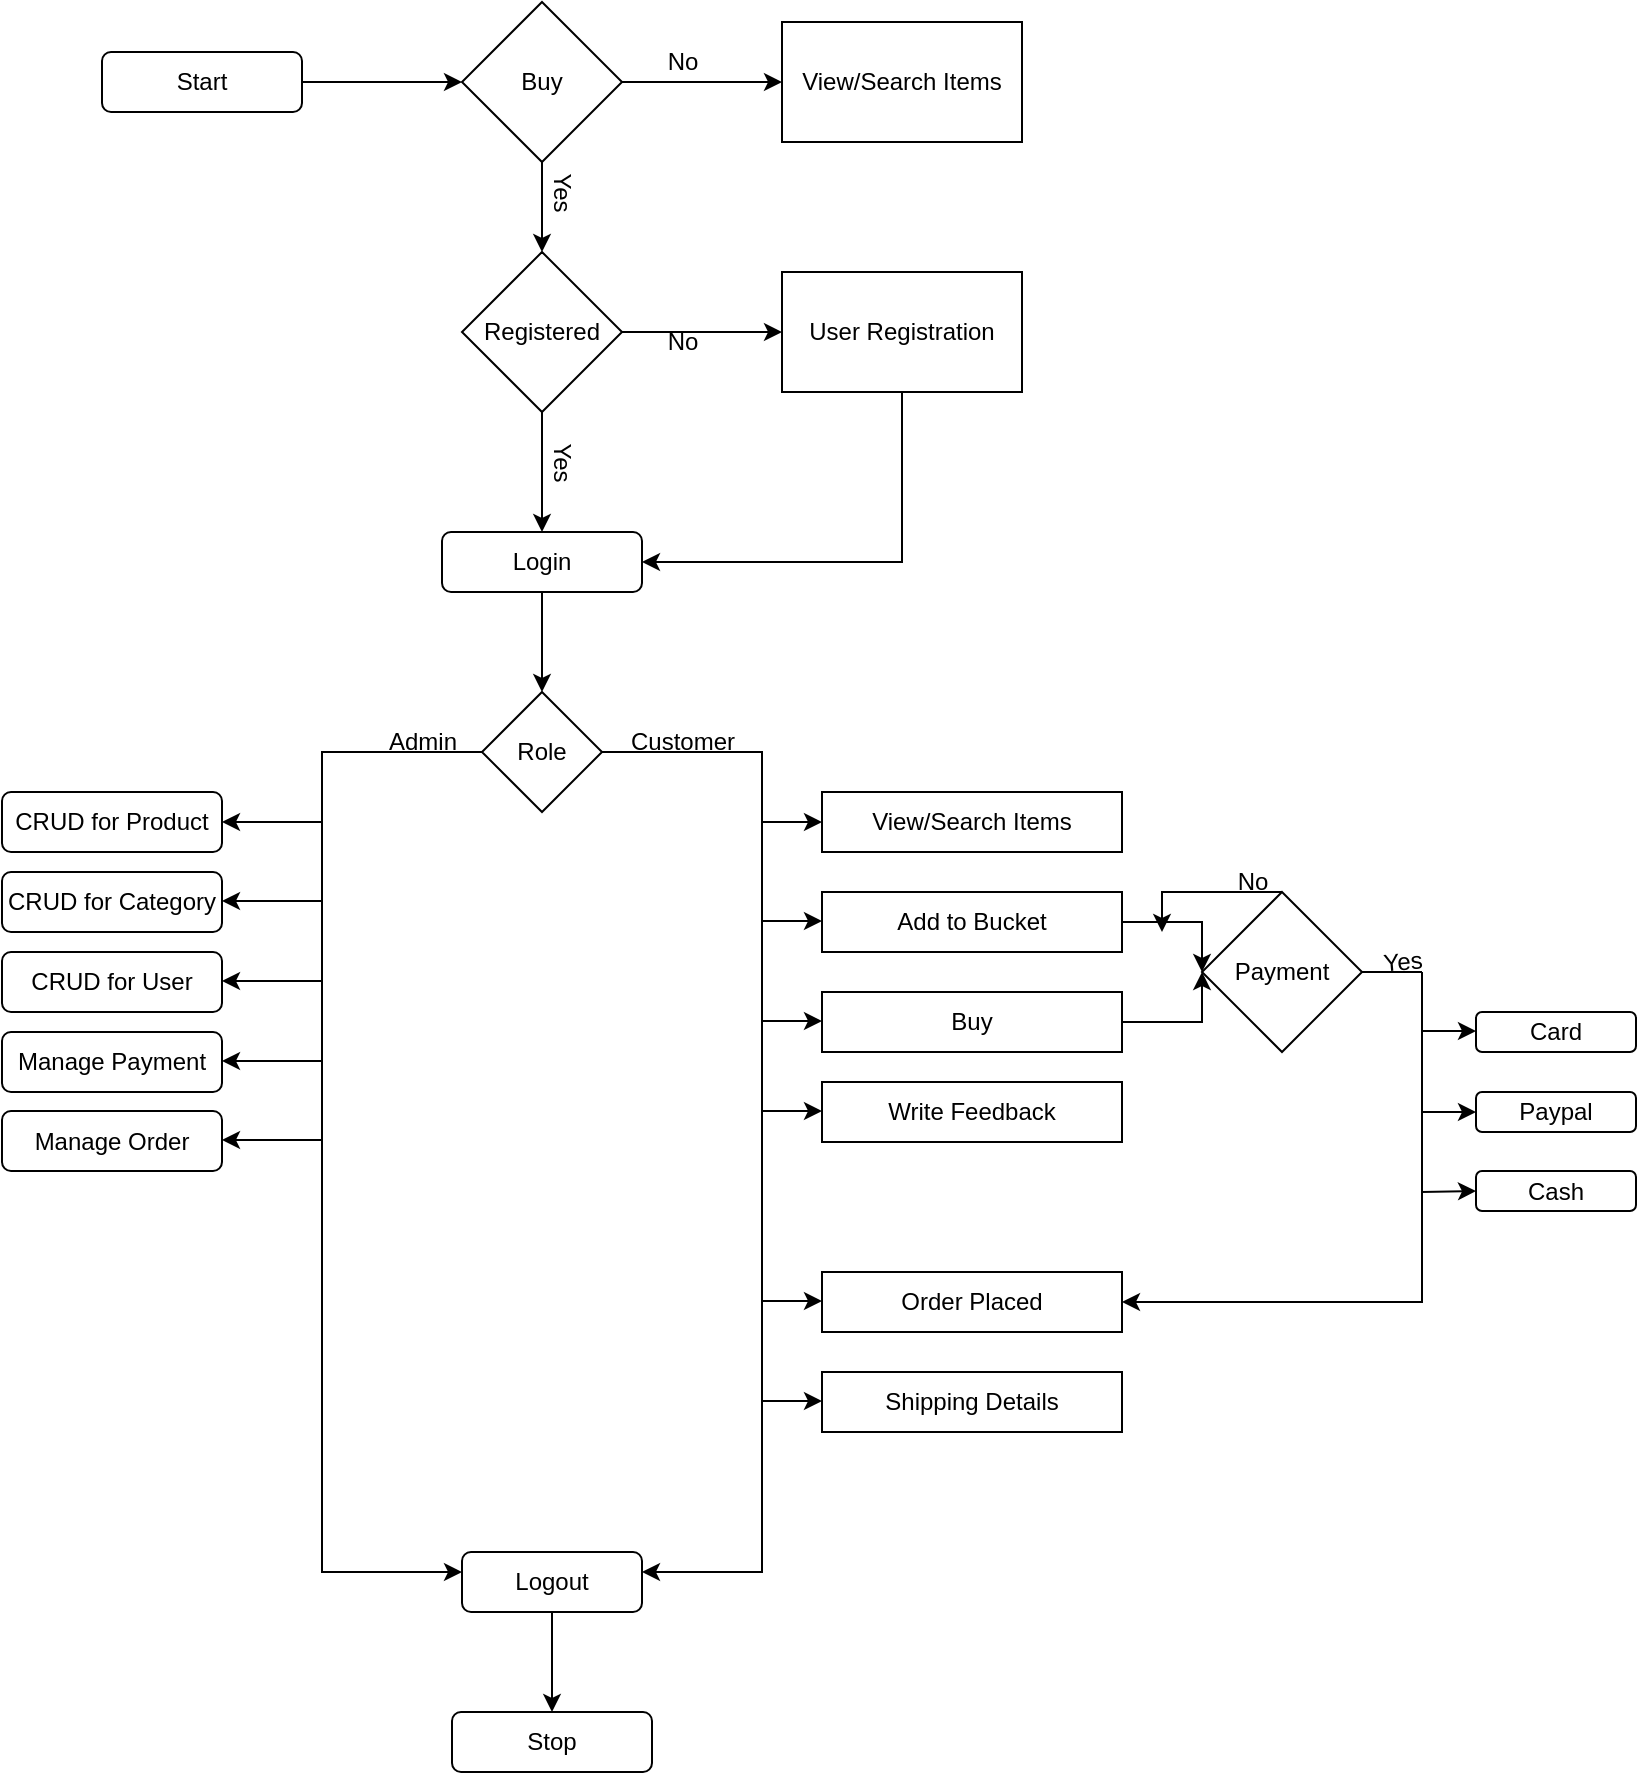 <mxfile version="20.8.17" type="device"><diagram id="C5RBs43oDa-KdzZeNtuy" name="Page-1"><mxGraphModel dx="1674" dy="764" grid="1" gridSize="10" guides="1" tooltips="1" connect="1" arrows="1" fold="1" page="1" pageScale="1" pageWidth="827" pageHeight="1169" math="0" shadow="0"><root><mxCell id="WIyWlLk6GJQsqaUBKTNV-0"/><mxCell id="WIyWlLk6GJQsqaUBKTNV-1" parent="WIyWlLk6GJQsqaUBKTNV-0"/><mxCell id="c40pM8-BlspNn6ZxB86o-2" value="Start" style="rounded=1;whiteSpace=wrap;html=1;" vertex="1" parent="WIyWlLk6GJQsqaUBKTNV-1"><mxGeometry x="60" y="40" width="100" height="30" as="geometry"/></mxCell><mxCell id="c40pM8-BlspNn6ZxB86o-3" value="" style="endArrow=classic;html=1;rounded=0;exitX=1;exitY=0.5;exitDx=0;exitDy=0;" edge="1" parent="WIyWlLk6GJQsqaUBKTNV-1" source="c40pM8-BlspNn6ZxB86o-2"><mxGeometry width="50" height="50" relative="1" as="geometry"><mxPoint x="390" y="320" as="sourcePoint"/><mxPoint x="240" y="55" as="targetPoint"/></mxGeometry></mxCell><mxCell id="c40pM8-BlspNn6ZxB86o-4" value="Registered" style="rhombus;whiteSpace=wrap;html=1;" vertex="1" parent="WIyWlLk6GJQsqaUBKTNV-1"><mxGeometry x="240" y="140" width="80" height="80" as="geometry"/></mxCell><mxCell id="c40pM8-BlspNn6ZxB86o-5" value="Buy" style="rhombus;whiteSpace=wrap;html=1;" vertex="1" parent="WIyWlLk6GJQsqaUBKTNV-1"><mxGeometry x="240" y="15" width="80" height="80" as="geometry"/></mxCell><mxCell id="c40pM8-BlspNn6ZxB86o-6" value="" style="endArrow=classic;html=1;rounded=0;exitX=1;exitY=0.5;exitDx=0;exitDy=0;" edge="1" parent="WIyWlLk6GJQsqaUBKTNV-1" source="c40pM8-BlspNn6ZxB86o-5"><mxGeometry width="50" height="50" relative="1" as="geometry"><mxPoint x="390" y="320" as="sourcePoint"/><mxPoint x="400" y="55" as="targetPoint"/></mxGeometry></mxCell><mxCell id="c40pM8-BlspNn6ZxB86o-7" value="No" style="text;html=1;align=center;verticalAlign=middle;resizable=0;points=[];autosize=1;strokeColor=none;fillColor=none;" vertex="1" parent="WIyWlLk6GJQsqaUBKTNV-1"><mxGeometry x="330" y="30" width="40" height="30" as="geometry"/></mxCell><mxCell id="c40pM8-BlspNn6ZxB86o-8" value="View/Search Items" style="rounded=0;whiteSpace=wrap;html=1;" vertex="1" parent="WIyWlLk6GJQsqaUBKTNV-1"><mxGeometry x="400" y="25" width="120" height="60" as="geometry"/></mxCell><mxCell id="c40pM8-BlspNn6ZxB86o-9" value="" style="endArrow=classic;html=1;rounded=0;exitX=0.5;exitY=1;exitDx=0;exitDy=0;" edge="1" parent="WIyWlLk6GJQsqaUBKTNV-1" source="c40pM8-BlspNn6ZxB86o-5"><mxGeometry width="50" height="50" relative="1" as="geometry"><mxPoint x="390" y="320" as="sourcePoint"/><mxPoint x="280" y="140" as="targetPoint"/></mxGeometry></mxCell><mxCell id="c40pM8-BlspNn6ZxB86o-10" value="Yes" style="text;html=1;align=center;verticalAlign=middle;resizable=0;points=[];autosize=1;strokeColor=none;fillColor=none;rotation=90;" vertex="1" parent="WIyWlLk6GJQsqaUBKTNV-1"><mxGeometry x="270" y="95" width="40" height="30" as="geometry"/></mxCell><mxCell id="c40pM8-BlspNn6ZxB86o-11" value="" style="endArrow=classic;html=1;rounded=0;exitX=1;exitY=0.5;exitDx=0;exitDy=0;entryX=0;entryY=0.5;entryDx=0;entryDy=0;" edge="1" parent="WIyWlLk6GJQsqaUBKTNV-1" source="c40pM8-BlspNn6ZxB86o-4" target="c40pM8-BlspNn6ZxB86o-13"><mxGeometry width="50" height="50" relative="1" as="geometry"><mxPoint x="390" y="320" as="sourcePoint"/><mxPoint x="400" y="200" as="targetPoint"/></mxGeometry></mxCell><mxCell id="c40pM8-BlspNn6ZxB86o-12" value="No" style="text;html=1;align=center;verticalAlign=middle;resizable=0;points=[];autosize=1;strokeColor=none;fillColor=none;" vertex="1" parent="WIyWlLk6GJQsqaUBKTNV-1"><mxGeometry x="330" y="170" width="40" height="30" as="geometry"/></mxCell><mxCell id="c40pM8-BlspNn6ZxB86o-13" value="User Registration" style="rounded=0;whiteSpace=wrap;html=1;" vertex="1" parent="WIyWlLk6GJQsqaUBKTNV-1"><mxGeometry x="400" y="150" width="120" height="60" as="geometry"/></mxCell><mxCell id="c40pM8-BlspNn6ZxB86o-14" value="" style="endArrow=classic;html=1;rounded=0;exitX=0.5;exitY=1;exitDx=0;exitDy=0;" edge="1" parent="WIyWlLk6GJQsqaUBKTNV-1" source="c40pM8-BlspNn6ZxB86o-4"><mxGeometry width="50" height="50" relative="1" as="geometry"><mxPoint x="390" y="320" as="sourcePoint"/><mxPoint x="280" y="280" as="targetPoint"/></mxGeometry></mxCell><mxCell id="c40pM8-BlspNn6ZxB86o-15" value="Yes" style="text;html=1;align=center;verticalAlign=middle;resizable=0;points=[];autosize=1;strokeColor=none;fillColor=none;rotation=90;" vertex="1" parent="WIyWlLk6GJQsqaUBKTNV-1"><mxGeometry x="270" y="230" width="40" height="30" as="geometry"/></mxCell><mxCell id="c40pM8-BlspNn6ZxB86o-16" value="View/Search Items" style="rounded=0;whiteSpace=wrap;html=1;" vertex="1" parent="WIyWlLk6GJQsqaUBKTNV-1"><mxGeometry x="420" y="410" width="150" height="30" as="geometry"/></mxCell><mxCell id="c40pM8-BlspNn6ZxB86o-18" value="Add to Bucket" style="rounded=0;whiteSpace=wrap;html=1;" vertex="1" parent="WIyWlLk6GJQsqaUBKTNV-1"><mxGeometry x="420" y="460" width="150" height="30" as="geometry"/></mxCell><mxCell id="c40pM8-BlspNn6ZxB86o-19" value="Login" style="rounded=1;whiteSpace=wrap;html=1;" vertex="1" parent="WIyWlLk6GJQsqaUBKTNV-1"><mxGeometry x="230" y="280" width="100" height="30" as="geometry"/></mxCell><mxCell id="c40pM8-BlspNn6ZxB86o-20" value="" style="endArrow=classic;html=1;rounded=0;exitX=0.5;exitY=1;exitDx=0;exitDy=0;" edge="1" parent="WIyWlLk6GJQsqaUBKTNV-1" source="c40pM8-BlspNn6ZxB86o-19"><mxGeometry width="50" height="50" relative="1" as="geometry"><mxPoint x="390" y="420" as="sourcePoint"/><mxPoint x="280" y="360" as="targetPoint"/></mxGeometry></mxCell><mxCell id="c40pM8-BlspNn6ZxB86o-21" value="Role" style="rhombus;whiteSpace=wrap;html=1;" vertex="1" parent="WIyWlLk6GJQsqaUBKTNV-1"><mxGeometry x="250" y="360" width="60" height="60" as="geometry"/></mxCell><mxCell id="c40pM8-BlspNn6ZxB86o-22" value="" style="endArrow=classic;html=1;rounded=0;exitX=1;exitY=0.5;exitDx=0;exitDy=0;" edge="1" parent="WIyWlLk6GJQsqaUBKTNV-1" source="c40pM8-BlspNn6ZxB86o-21"><mxGeometry width="50" height="50" relative="1" as="geometry"><mxPoint x="390" y="420" as="sourcePoint"/><mxPoint x="330" y="800" as="targetPoint"/><Array as="points"><mxPoint x="390" y="390"/><mxPoint x="390" y="800"/></Array></mxGeometry></mxCell><mxCell id="c40pM8-BlspNn6ZxB86o-23" value="Customer" style="text;html=1;align=center;verticalAlign=middle;resizable=0;points=[];autosize=1;strokeColor=none;fillColor=none;" vertex="1" parent="WIyWlLk6GJQsqaUBKTNV-1"><mxGeometry x="310" y="370" width="80" height="30" as="geometry"/></mxCell><mxCell id="c40pM8-BlspNn6ZxB86o-24" value="" style="endArrow=classic;html=1;rounded=0;exitX=0;exitY=0.5;exitDx=0;exitDy=0;" edge="1" parent="WIyWlLk6GJQsqaUBKTNV-1" source="c40pM8-BlspNn6ZxB86o-21"><mxGeometry width="50" height="50" relative="1" as="geometry"><mxPoint x="390" y="420" as="sourcePoint"/><mxPoint x="240" y="800" as="targetPoint"/><Array as="points"><mxPoint x="170" y="390"/><mxPoint x="170" y="800"/></Array></mxGeometry></mxCell><mxCell id="c40pM8-BlspNn6ZxB86o-25" value="Admin" style="text;html=1;align=center;verticalAlign=middle;resizable=0;points=[];autosize=1;strokeColor=none;fillColor=none;" vertex="1" parent="WIyWlLk6GJQsqaUBKTNV-1"><mxGeometry x="190" y="370" width="60" height="30" as="geometry"/></mxCell><mxCell id="c40pM8-BlspNn6ZxB86o-27" value="" style="endArrow=classic;html=1;rounded=0;exitX=0.5;exitY=1;exitDx=0;exitDy=0;entryX=1;entryY=0.5;entryDx=0;entryDy=0;" edge="1" parent="WIyWlLk6GJQsqaUBKTNV-1" source="c40pM8-BlspNn6ZxB86o-13" target="c40pM8-BlspNn6ZxB86o-19"><mxGeometry width="50" height="50" relative="1" as="geometry"><mxPoint x="390" y="420" as="sourcePoint"/><mxPoint x="440" y="370" as="targetPoint"/><Array as="points"><mxPoint x="460" y="295"/></Array></mxGeometry></mxCell><mxCell id="c40pM8-BlspNn6ZxB86o-28" value="CRUD for Product" style="rounded=1;whiteSpace=wrap;html=1;" vertex="1" parent="WIyWlLk6GJQsqaUBKTNV-1"><mxGeometry x="10" y="410" width="110" height="30" as="geometry"/></mxCell><mxCell id="c40pM8-BlspNn6ZxB86o-29" value="CRUD for Category" style="rounded=1;whiteSpace=wrap;html=1;" vertex="1" parent="WIyWlLk6GJQsqaUBKTNV-1"><mxGeometry x="10" y="450" width="110" height="30" as="geometry"/></mxCell><mxCell id="c40pM8-BlspNn6ZxB86o-30" value="CRUD for User" style="rounded=1;whiteSpace=wrap;html=1;" vertex="1" parent="WIyWlLk6GJQsqaUBKTNV-1"><mxGeometry x="10" y="490" width="110" height="30" as="geometry"/></mxCell><mxCell id="c40pM8-BlspNn6ZxB86o-31" value="Manage Payment" style="rounded=1;whiteSpace=wrap;html=1;" vertex="1" parent="WIyWlLk6GJQsqaUBKTNV-1"><mxGeometry x="10" y="530" width="110" height="30" as="geometry"/></mxCell><mxCell id="c40pM8-BlspNn6ZxB86o-32" value="Manage Order" style="rounded=1;whiteSpace=wrap;html=1;" vertex="1" parent="WIyWlLk6GJQsqaUBKTNV-1"><mxGeometry x="10" y="569.5" width="110" height="30" as="geometry"/></mxCell><mxCell id="c40pM8-BlspNn6ZxB86o-33" value="" style="endArrow=classic;html=1;rounded=0;entryX=1;entryY=0.5;entryDx=0;entryDy=0;" edge="1" parent="WIyWlLk6GJQsqaUBKTNV-1" target="c40pM8-BlspNn6ZxB86o-28"><mxGeometry width="50" height="50" relative="1" as="geometry"><mxPoint x="170" y="425" as="sourcePoint"/><mxPoint x="440" y="360" as="targetPoint"/></mxGeometry></mxCell><mxCell id="c40pM8-BlspNn6ZxB86o-34" value="" style="endArrow=classic;html=1;rounded=0;entryX=1;entryY=0.5;entryDx=0;entryDy=0;" edge="1" parent="WIyWlLk6GJQsqaUBKTNV-1"><mxGeometry width="50" height="50" relative="1" as="geometry"><mxPoint x="170" y="464.5" as="sourcePoint"/><mxPoint x="120" y="464.5" as="targetPoint"/><Array as="points"><mxPoint x="140" y="464.5"/></Array></mxGeometry></mxCell><mxCell id="c40pM8-BlspNn6ZxB86o-35" value="" style="endArrow=classic;html=1;rounded=0;entryX=1;entryY=0.5;entryDx=0;entryDy=0;" edge="1" parent="WIyWlLk6GJQsqaUBKTNV-1"><mxGeometry width="50" height="50" relative="1" as="geometry"><mxPoint x="170" y="504.5" as="sourcePoint"/><mxPoint x="120" y="504.5" as="targetPoint"/><Array as="points"><mxPoint x="140" y="504.5"/></Array></mxGeometry></mxCell><mxCell id="c40pM8-BlspNn6ZxB86o-36" value="" style="endArrow=classic;html=1;rounded=0;entryX=1;entryY=0.5;entryDx=0;entryDy=0;" edge="1" parent="WIyWlLk6GJQsqaUBKTNV-1"><mxGeometry width="50" height="50" relative="1" as="geometry"><mxPoint x="170" y="544.5" as="sourcePoint"/><mxPoint x="120" y="544.5" as="targetPoint"/><Array as="points"><mxPoint x="140" y="544.5"/></Array></mxGeometry></mxCell><mxCell id="c40pM8-BlspNn6ZxB86o-37" value="" style="endArrow=classic;html=1;rounded=0;entryX=1;entryY=0.5;entryDx=0;entryDy=0;" edge="1" parent="WIyWlLk6GJQsqaUBKTNV-1"><mxGeometry width="50" height="50" relative="1" as="geometry"><mxPoint x="170" y="584" as="sourcePoint"/><mxPoint x="120" y="584" as="targetPoint"/><Array as="points"><mxPoint x="140" y="584"/></Array></mxGeometry></mxCell><mxCell id="c40pM8-BlspNn6ZxB86o-38" value="Buy" style="rounded=0;whiteSpace=wrap;html=1;" vertex="1" parent="WIyWlLk6GJQsqaUBKTNV-1"><mxGeometry x="420" y="510" width="150" height="30" as="geometry"/></mxCell><mxCell id="c40pM8-BlspNn6ZxB86o-40" value="Write Feedback" style="rounded=0;whiteSpace=wrap;html=1;" vertex="1" parent="WIyWlLk6GJQsqaUBKTNV-1"><mxGeometry x="420" y="555" width="150" height="30" as="geometry"/></mxCell><mxCell id="c40pM8-BlspNn6ZxB86o-42" value="" style="endArrow=classic;html=1;rounded=0;entryX=0;entryY=0.5;entryDx=0;entryDy=0;" edge="1" parent="WIyWlLk6GJQsqaUBKTNV-1" target="c40pM8-BlspNn6ZxB86o-16"><mxGeometry width="50" height="50" relative="1" as="geometry"><mxPoint x="390" y="425" as="sourcePoint"/><mxPoint x="440" y="360" as="targetPoint"/></mxGeometry></mxCell><mxCell id="c40pM8-BlspNn6ZxB86o-43" value="" style="endArrow=classic;html=1;rounded=0;entryX=0;entryY=0.5;entryDx=0;entryDy=0;" edge="1" parent="WIyWlLk6GJQsqaUBKTNV-1"><mxGeometry width="50" height="50" relative="1" as="geometry"><mxPoint x="390" y="474.5" as="sourcePoint"/><mxPoint x="420" y="474.5" as="targetPoint"/></mxGeometry></mxCell><mxCell id="c40pM8-BlspNn6ZxB86o-44" value="" style="endArrow=classic;html=1;rounded=0;entryX=0;entryY=0.5;entryDx=0;entryDy=0;" edge="1" parent="WIyWlLk6GJQsqaUBKTNV-1"><mxGeometry width="50" height="50" relative="1" as="geometry"><mxPoint x="390" y="524.5" as="sourcePoint"/><mxPoint x="420" y="524.5" as="targetPoint"/></mxGeometry></mxCell><mxCell id="c40pM8-BlspNn6ZxB86o-45" value="" style="endArrow=classic;html=1;rounded=0;entryX=0;entryY=0.5;entryDx=0;entryDy=0;" edge="1" parent="WIyWlLk6GJQsqaUBKTNV-1"><mxGeometry width="50" height="50" relative="1" as="geometry"><mxPoint x="390" y="569.5" as="sourcePoint"/><mxPoint x="420" y="569.5" as="targetPoint"/></mxGeometry></mxCell><mxCell id="c40pM8-BlspNn6ZxB86o-46" value="Payment" style="rhombus;whiteSpace=wrap;html=1;" vertex="1" parent="WIyWlLk6GJQsqaUBKTNV-1"><mxGeometry x="610" y="460" width="80" height="80" as="geometry"/></mxCell><mxCell id="c40pM8-BlspNn6ZxB86o-47" value="" style="endArrow=classic;html=1;rounded=0;exitX=1;exitY=0.5;exitDx=0;exitDy=0;" edge="1" parent="WIyWlLk6GJQsqaUBKTNV-1" source="c40pM8-BlspNn6ZxB86o-18"><mxGeometry width="50" height="50" relative="1" as="geometry"><mxPoint x="390" y="410" as="sourcePoint"/><mxPoint x="610" y="500" as="targetPoint"/><Array as="points"><mxPoint x="610" y="475"/></Array></mxGeometry></mxCell><mxCell id="c40pM8-BlspNn6ZxB86o-48" value="" style="endArrow=classic;html=1;rounded=0;exitX=1;exitY=0.5;exitDx=0;exitDy=0;" edge="1" parent="WIyWlLk6GJQsqaUBKTNV-1" source="c40pM8-BlspNn6ZxB86o-38"><mxGeometry width="50" height="50" relative="1" as="geometry"><mxPoint x="390" y="410" as="sourcePoint"/><mxPoint x="610" y="500" as="targetPoint"/><Array as="points"><mxPoint x="610" y="525"/></Array></mxGeometry></mxCell><mxCell id="c40pM8-BlspNn6ZxB86o-49" value="" style="endArrow=classic;html=1;rounded=0;exitX=0.5;exitY=0;exitDx=0;exitDy=0;" edge="1" parent="WIyWlLk6GJQsqaUBKTNV-1" source="c40pM8-BlspNn6ZxB86o-46"><mxGeometry width="50" height="50" relative="1" as="geometry"><mxPoint x="670" y="450" as="sourcePoint"/><mxPoint x="590" y="480" as="targetPoint"/><Array as="points"><mxPoint x="590" y="460"/></Array></mxGeometry></mxCell><mxCell id="c40pM8-BlspNn6ZxB86o-50" value="No" style="text;html=1;align=center;verticalAlign=middle;resizable=0;points=[];autosize=1;strokeColor=none;fillColor=none;" vertex="1" parent="WIyWlLk6GJQsqaUBKTNV-1"><mxGeometry x="615" y="440" width="40" height="30" as="geometry"/></mxCell><mxCell id="c40pM8-BlspNn6ZxB86o-52" value="" style="endArrow=none;html=1;rounded=0;entryX=1;entryY=0.5;entryDx=0;entryDy=0;" edge="1" parent="WIyWlLk6GJQsqaUBKTNV-1" target="c40pM8-BlspNn6ZxB86o-46"><mxGeometry width="50" height="50" relative="1" as="geometry"><mxPoint x="720" y="500" as="sourcePoint"/><mxPoint x="440" y="360" as="targetPoint"/></mxGeometry></mxCell><mxCell id="c40pM8-BlspNn6ZxB86o-54" value="" style="endArrow=classic;html=1;rounded=0;entryX=0;entryY=0.5;entryDx=0;entryDy=0;" edge="1" parent="WIyWlLk6GJQsqaUBKTNV-1" target="c40pM8-BlspNn6ZxB86o-61"><mxGeometry width="50" height="50" relative="1" as="geometry"><mxPoint x="720" y="500" as="sourcePoint"/><mxPoint x="720" y="640" as="targetPoint"/><Array as="points"><mxPoint x="720" y="610"/></Array></mxGeometry></mxCell><mxCell id="c40pM8-BlspNn6ZxB86o-57" value="Yes" style="text;html=1;align=center;verticalAlign=middle;resizable=0;points=[];autosize=1;strokeColor=none;fillColor=none;rotation=355;" vertex="1" parent="WIyWlLk6GJQsqaUBKTNV-1"><mxGeometry x="690" y="480" width="40" height="30" as="geometry"/></mxCell><mxCell id="c40pM8-BlspNn6ZxB86o-59" value="Card" style="rounded=1;whiteSpace=wrap;html=1;" vertex="1" parent="WIyWlLk6GJQsqaUBKTNV-1"><mxGeometry x="747" y="520" width="80" height="20" as="geometry"/></mxCell><mxCell id="c40pM8-BlspNn6ZxB86o-60" value="Paypal" style="rounded=1;whiteSpace=wrap;html=1;" vertex="1" parent="WIyWlLk6GJQsqaUBKTNV-1"><mxGeometry x="747" y="560" width="80" height="20" as="geometry"/></mxCell><mxCell id="c40pM8-BlspNn6ZxB86o-61" value="Cash" style="rounded=1;whiteSpace=wrap;html=1;" vertex="1" parent="WIyWlLk6GJQsqaUBKTNV-1"><mxGeometry x="747" y="599.5" width="80" height="20" as="geometry"/></mxCell><mxCell id="c40pM8-BlspNn6ZxB86o-65" value="" style="endArrow=classic;html=1;rounded=0;entryX=0;entryY=0.5;entryDx=0;entryDy=0;" edge="1" parent="WIyWlLk6GJQsqaUBKTNV-1" target="c40pM8-BlspNn6ZxB86o-60"><mxGeometry width="50" height="50" relative="1" as="geometry"><mxPoint x="720" y="570" as="sourcePoint"/><mxPoint x="440" y="460" as="targetPoint"/></mxGeometry></mxCell><mxCell id="c40pM8-BlspNn6ZxB86o-66" value="" style="endArrow=classic;html=1;rounded=0;entryX=0;entryY=0.5;entryDx=0;entryDy=0;" edge="1" parent="WIyWlLk6GJQsqaUBKTNV-1"><mxGeometry width="50" height="50" relative="1" as="geometry"><mxPoint x="720" y="529.5" as="sourcePoint"/><mxPoint x="747" y="529.5" as="targetPoint"/></mxGeometry></mxCell><mxCell id="c40pM8-BlspNn6ZxB86o-67" value="Order Placed" style="rounded=0;whiteSpace=wrap;html=1;" vertex="1" parent="WIyWlLk6GJQsqaUBKTNV-1"><mxGeometry x="420" y="650" width="150" height="30" as="geometry"/></mxCell><mxCell id="c40pM8-BlspNn6ZxB86o-68" value="" style="endArrow=classic;html=1;rounded=0;entryX=0;entryY=0.5;entryDx=0;entryDy=0;" edge="1" parent="WIyWlLk6GJQsqaUBKTNV-1"><mxGeometry width="50" height="50" relative="1" as="geometry"><mxPoint x="390" y="664.5" as="sourcePoint"/><mxPoint x="420" y="664.5" as="targetPoint"/></mxGeometry></mxCell><mxCell id="c40pM8-BlspNn6ZxB86o-69" value="" style="endArrow=classic;html=1;rounded=0;entryX=1;entryY=0.5;entryDx=0;entryDy=0;" edge="1" parent="WIyWlLk6GJQsqaUBKTNV-1" target="c40pM8-BlspNn6ZxB86o-67"><mxGeometry width="50" height="50" relative="1" as="geometry"><mxPoint x="720" y="610" as="sourcePoint"/><mxPoint x="720" y="680" as="targetPoint"/><Array as="points"><mxPoint x="720" y="665"/></Array></mxGeometry></mxCell><mxCell id="c40pM8-BlspNn6ZxB86o-70" value="Shipping Details" style="rounded=0;whiteSpace=wrap;html=1;" vertex="1" parent="WIyWlLk6GJQsqaUBKTNV-1"><mxGeometry x="420" y="700" width="150" height="30" as="geometry"/></mxCell><mxCell id="c40pM8-BlspNn6ZxB86o-72" value="" style="endArrow=classic;html=1;rounded=0;entryX=0;entryY=0.5;entryDx=0;entryDy=0;" edge="1" parent="WIyWlLk6GJQsqaUBKTNV-1"><mxGeometry width="50" height="50" relative="1" as="geometry"><mxPoint x="390" y="714.5" as="sourcePoint"/><mxPoint x="420" y="714.5" as="targetPoint"/></mxGeometry></mxCell><mxCell id="c40pM8-BlspNn6ZxB86o-73" value="Logout" style="rounded=1;whiteSpace=wrap;html=1;" vertex="1" parent="WIyWlLk6GJQsqaUBKTNV-1"><mxGeometry x="240" y="790" width="90" height="30" as="geometry"/></mxCell><mxCell id="c40pM8-BlspNn6ZxB86o-75" value="" style="endArrow=classic;html=1;rounded=0;exitX=0.5;exitY=1;exitDx=0;exitDy=0;" edge="1" parent="WIyWlLk6GJQsqaUBKTNV-1" source="c40pM8-BlspNn6ZxB86o-73"><mxGeometry width="50" height="50" relative="1" as="geometry"><mxPoint x="390" y="810" as="sourcePoint"/><mxPoint x="285" y="870" as="targetPoint"/></mxGeometry></mxCell><mxCell id="c40pM8-BlspNn6ZxB86o-76" value="Stop" style="rounded=1;whiteSpace=wrap;html=1;" vertex="1" parent="WIyWlLk6GJQsqaUBKTNV-1"><mxGeometry x="235" y="870" width="100" height="30" as="geometry"/></mxCell></root></mxGraphModel></diagram></mxfile>